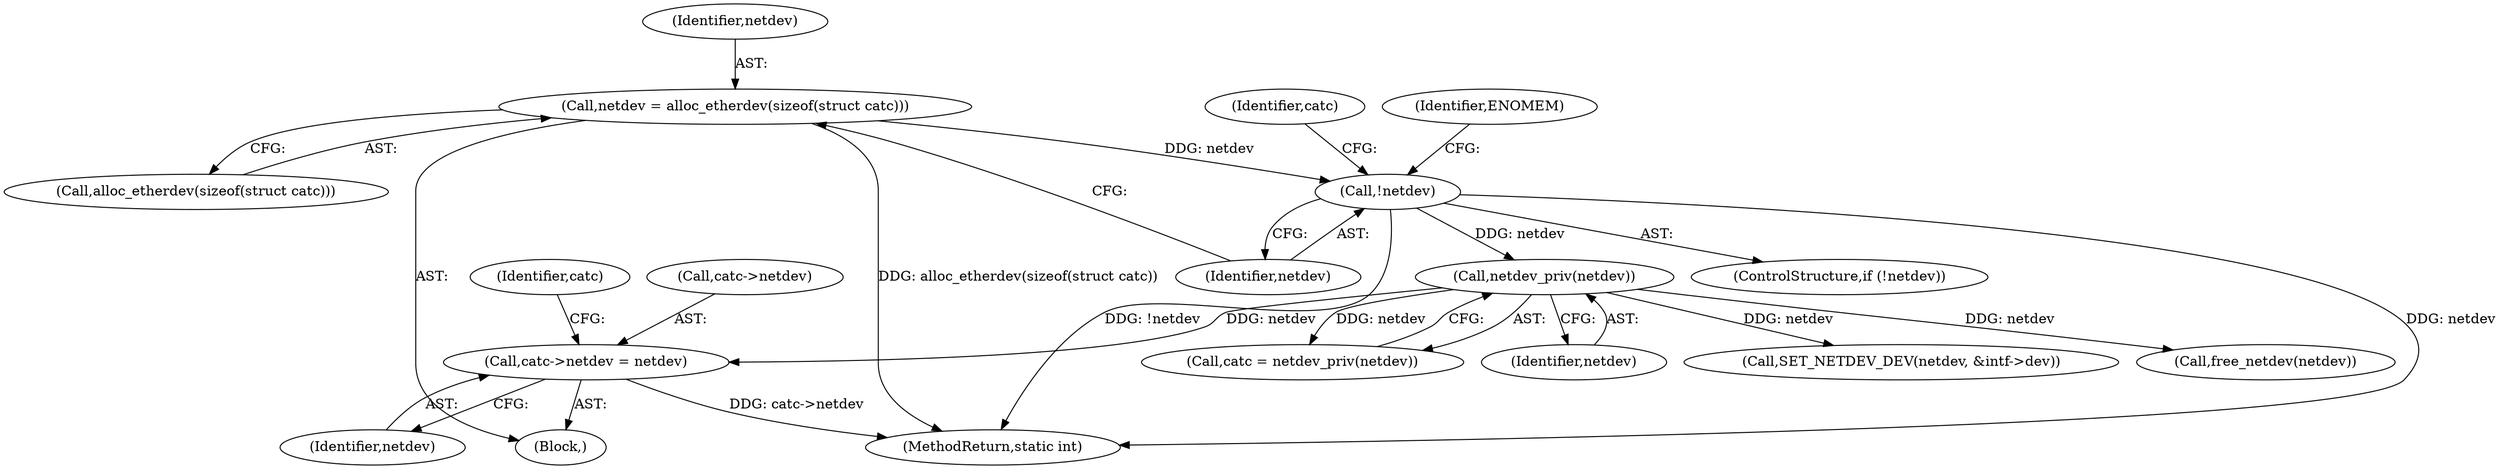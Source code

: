 digraph "0_linux_2d6a0e9de03ee658a9adc3bfb2f0ca55dff1e478@pointer" {
"1000177" [label="(Call,catc->netdev = netdev)"];
"1000153" [label="(Call,netdev_priv(netdev))"];
"1000146" [label="(Call,!netdev)"];
"1000140" [label="(Call,netdev = alloc_etherdev(sizeof(struct catc)))"];
"1000150" [label="(Identifier,ENOMEM)"];
"1000152" [label="(Identifier,catc)"];
"1000620" [label="(Call,SET_NETDEV_DEV(netdev, &intf->dev))"];
"1000656" [label="(Call,free_netdev(netdev))"];
"1000177" [label="(Call,catc->netdev = netdev)"];
"1000145" [label="(ControlStructure,if (!netdev))"];
"1000178" [label="(Call,catc->netdev)"];
"1000151" [label="(Call,catc = netdev_priv(netdev))"];
"1000154" [label="(Identifier,netdev)"];
"1000104" [label="(Block,)"];
"1000153" [label="(Call,netdev_priv(netdev))"];
"1000146" [label="(Call,!netdev)"];
"1000147" [label="(Identifier,netdev)"];
"1000140" [label="(Call,netdev = alloc_etherdev(sizeof(struct catc)))"];
"1000142" [label="(Call,alloc_etherdev(sizeof(struct catc)))"];
"1000141" [label="(Identifier,netdev)"];
"1000181" [label="(Identifier,netdev)"];
"1000185" [label="(Identifier,catc)"];
"1000660" [label="(MethodReturn,static int)"];
"1000177" -> "1000104"  [label="AST: "];
"1000177" -> "1000181"  [label="CFG: "];
"1000178" -> "1000177"  [label="AST: "];
"1000181" -> "1000177"  [label="AST: "];
"1000185" -> "1000177"  [label="CFG: "];
"1000177" -> "1000660"  [label="DDG: catc->netdev"];
"1000153" -> "1000177"  [label="DDG: netdev"];
"1000153" -> "1000151"  [label="AST: "];
"1000153" -> "1000154"  [label="CFG: "];
"1000154" -> "1000153"  [label="AST: "];
"1000151" -> "1000153"  [label="CFG: "];
"1000153" -> "1000151"  [label="DDG: netdev"];
"1000146" -> "1000153"  [label="DDG: netdev"];
"1000153" -> "1000620"  [label="DDG: netdev"];
"1000153" -> "1000656"  [label="DDG: netdev"];
"1000146" -> "1000145"  [label="AST: "];
"1000146" -> "1000147"  [label="CFG: "];
"1000147" -> "1000146"  [label="AST: "];
"1000150" -> "1000146"  [label="CFG: "];
"1000152" -> "1000146"  [label="CFG: "];
"1000146" -> "1000660"  [label="DDG: !netdev"];
"1000146" -> "1000660"  [label="DDG: netdev"];
"1000140" -> "1000146"  [label="DDG: netdev"];
"1000140" -> "1000104"  [label="AST: "];
"1000140" -> "1000142"  [label="CFG: "];
"1000141" -> "1000140"  [label="AST: "];
"1000142" -> "1000140"  [label="AST: "];
"1000147" -> "1000140"  [label="CFG: "];
"1000140" -> "1000660"  [label="DDG: alloc_etherdev(sizeof(struct catc))"];
}
